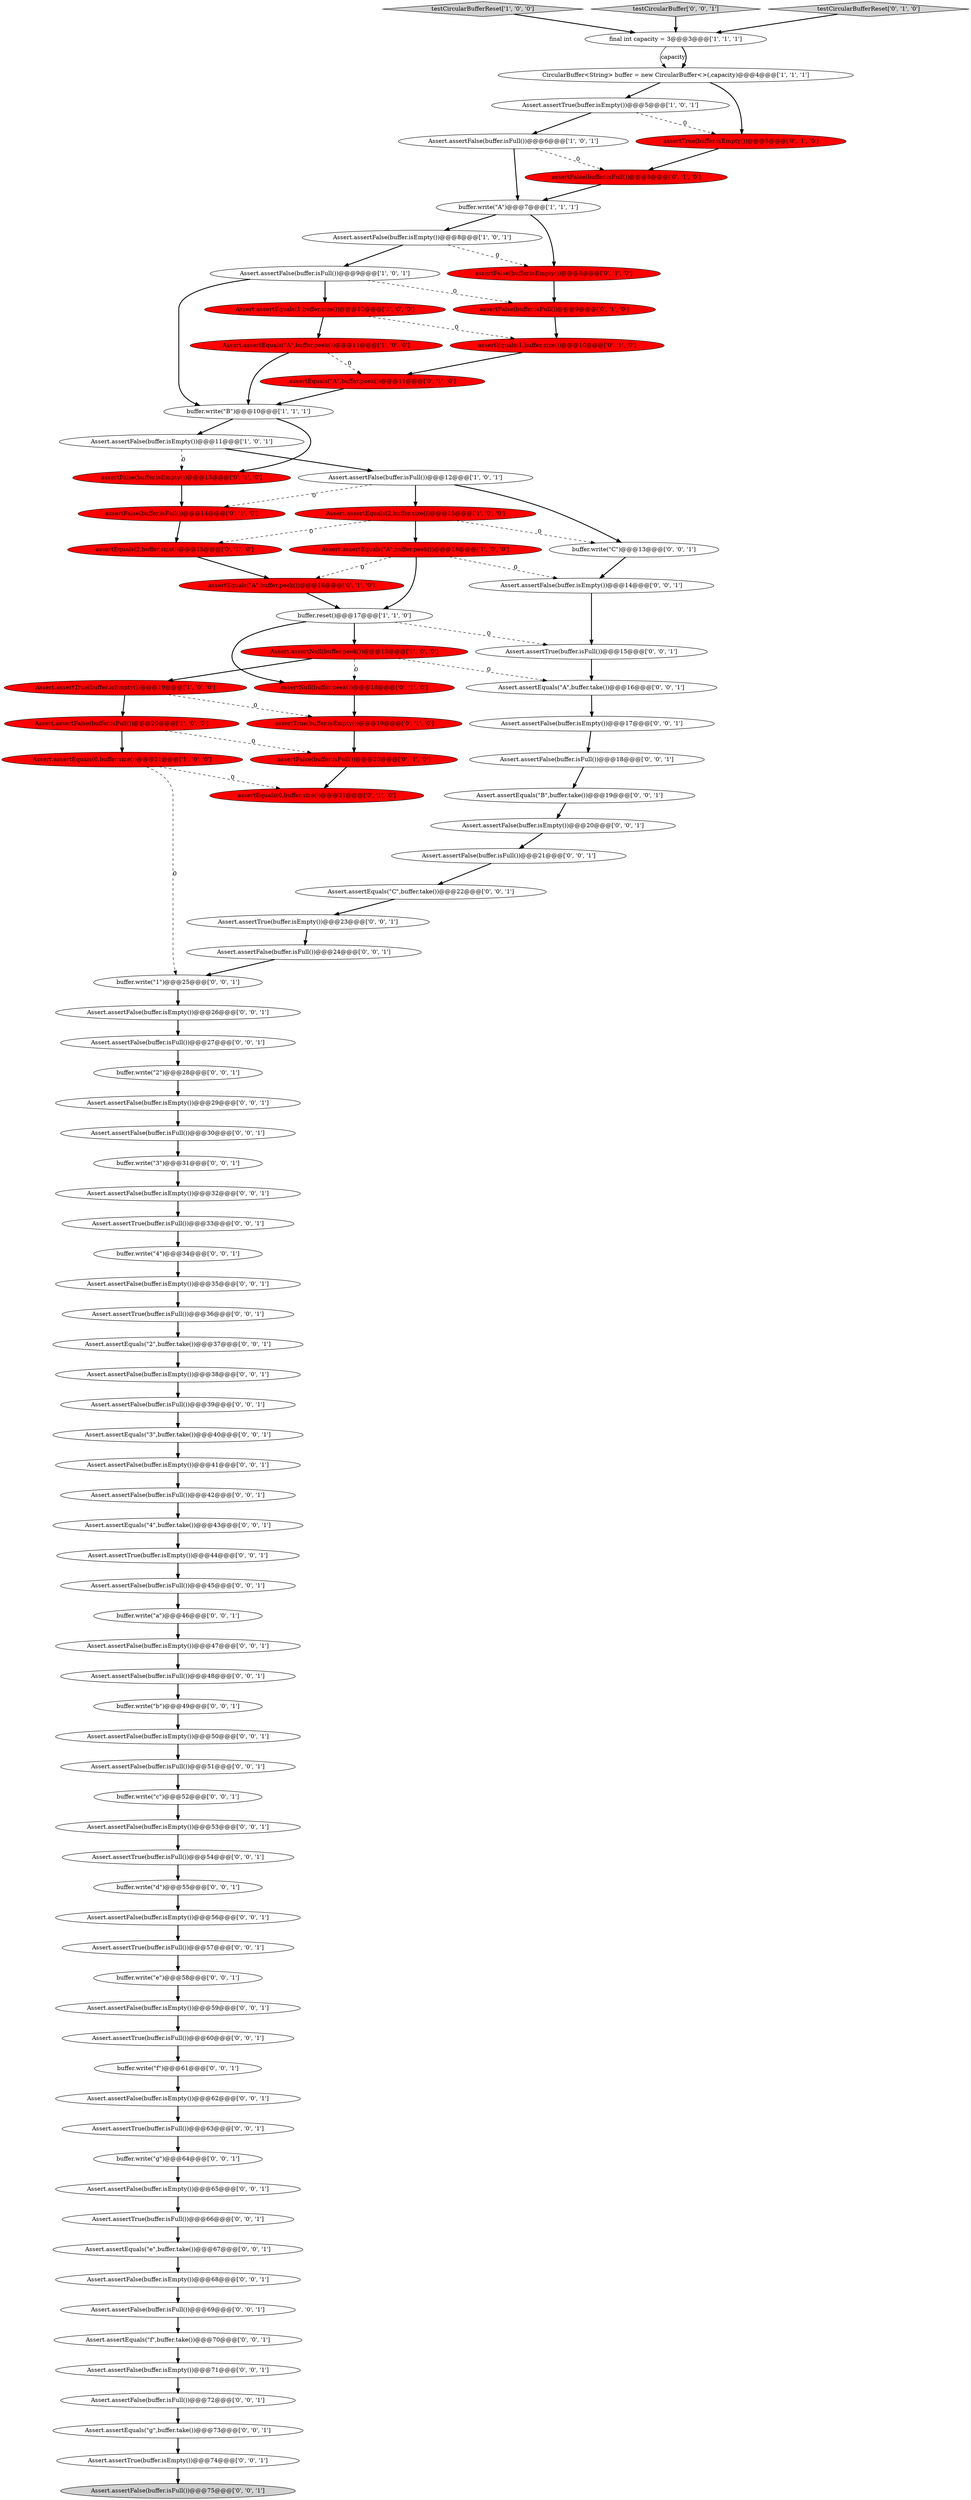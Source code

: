 digraph {
21 [style = filled, label = "assertTrue(buffer.isEmpty())@@@19@@@['0', '1', '0']", fillcolor = red, shape = ellipse image = "AAA1AAABBB2BBB"];
81 [style = filled, label = "Assert.assertFalse(buffer.isEmpty())@@@41@@@['0', '0', '1']", fillcolor = white, shape = ellipse image = "AAA0AAABBB3BBB"];
19 [style = filled, label = "CircularBuffer<String> buffer = new CircularBuffer<>(,capacity)@@@4@@@['1', '1', '1']", fillcolor = white, shape = ellipse image = "AAA0AAABBB1BBB"];
25 [style = filled, label = "assertFalse(buffer.isFull())@@@20@@@['0', '1', '0']", fillcolor = red, shape = ellipse image = "AAA1AAABBB2BBB"];
98 [style = filled, label = "buffer.write(\"b\")@@@49@@@['0', '0', '1']", fillcolor = white, shape = ellipse image = "AAA0AAABBB3BBB"];
55 [style = filled, label = "Assert.assertTrue(buffer.isEmpty())@@@44@@@['0', '0', '1']", fillcolor = white, shape = ellipse image = "AAA0AAABBB3BBB"];
65 [style = filled, label = "Assert.assertFalse(buffer.isEmpty())@@@32@@@['0', '0', '1']", fillcolor = white, shape = ellipse image = "AAA0AAABBB3BBB"];
88 [style = filled, label = "buffer.write(\"g\")@@@64@@@['0', '0', '1']", fillcolor = white, shape = ellipse image = "AAA0AAABBB3BBB"];
9 [style = filled, label = "buffer.reset()@@@17@@@['1', '1', '0']", fillcolor = white, shape = ellipse image = "AAA0AAABBB1BBB"];
91 [style = filled, label = "Assert.assertFalse(buffer.isEmpty())@@@68@@@['0', '0', '1']", fillcolor = white, shape = ellipse image = "AAA0AAABBB3BBB"];
4 [style = filled, label = "testCircularBufferReset['1', '0', '0']", fillcolor = lightgray, shape = diamond image = "AAA0AAABBB1BBB"];
56 [style = filled, label = "Assert.assertTrue(buffer.isEmpty())@@@74@@@['0', '0', '1']", fillcolor = white, shape = ellipse image = "AAA0AAABBB3BBB"];
12 [style = filled, label = "Assert.assertFalse(buffer.isEmpty())@@@11@@@['1', '0', '1']", fillcolor = white, shape = ellipse image = "AAA0AAABBB1BBB"];
92 [style = filled, label = "buffer.write(\"C\")@@@13@@@['0', '0', '1']", fillcolor = white, shape = ellipse image = "AAA0AAABBB3BBB"];
97 [style = filled, label = "Assert.assertEquals(\"A\",buffer.take())@@@16@@@['0', '0', '1']", fillcolor = white, shape = ellipse image = "AAA0AAABBB3BBB"];
76 [style = filled, label = "Assert.assertTrue(buffer.isFull())@@@57@@@['0', '0', '1']", fillcolor = white, shape = ellipse image = "AAA0AAABBB3BBB"];
2 [style = filled, label = "Assert.assertFalse(buffer.isEmpty())@@@8@@@['1', '0', '1']", fillcolor = white, shape = ellipse image = "AAA0AAABBB1BBB"];
50 [style = filled, label = "Assert.assertFalse(buffer.isEmpty())@@@38@@@['0', '0', '1']", fillcolor = white, shape = ellipse image = "AAA0AAABBB3BBB"];
94 [style = filled, label = "Assert.assertFalse(buffer.isEmpty())@@@35@@@['0', '0', '1']", fillcolor = white, shape = ellipse image = "AAA0AAABBB3BBB"];
17 [style = filled, label = "Assert.assertEquals(0,buffer.size())@@@21@@@['1', '0', '0']", fillcolor = red, shape = ellipse image = "AAA1AAABBB1BBB"];
1 [style = filled, label = "Assert.assertNull(buffer.peek())@@@18@@@['1', '0', '0']", fillcolor = red, shape = ellipse image = "AAA1AAABBB1BBB"];
22 [style = filled, label = "assertFalse(buffer.isEmpty())@@@13@@@['0', '1', '0']", fillcolor = red, shape = ellipse image = "AAA1AAABBB2BBB"];
24 [style = filled, label = "assertTrue(buffer.isEmpty())@@@5@@@['0', '1', '0']", fillcolor = red, shape = ellipse image = "AAA1AAABBB2BBB"];
36 [style = filled, label = "Assert.assertFalse(buffer.isFull())@@@69@@@['0', '0', '1']", fillcolor = white, shape = ellipse image = "AAA0AAABBB3BBB"];
95 [style = filled, label = "Assert.assertEquals(\"2\",buffer.take())@@@37@@@['0', '0', '1']", fillcolor = white, shape = ellipse image = "AAA0AAABBB3BBB"];
46 [style = filled, label = "Assert.assertFalse(buffer.isEmpty())@@@47@@@['0', '0', '1']", fillcolor = white, shape = ellipse image = "AAA0AAABBB3BBB"];
5 [style = filled, label = "Assert.assertTrue(buffer.isEmpty())@@@5@@@['1', '0', '1']", fillcolor = white, shape = ellipse image = "AAA0AAABBB1BBB"];
29 [style = filled, label = "assertFalse(buffer.isEmpty())@@@8@@@['0', '1', '0']", fillcolor = red, shape = ellipse image = "AAA1AAABBB2BBB"];
43 [style = filled, label = "Assert.assertFalse(buffer.isEmpty())@@@56@@@['0', '0', '1']", fillcolor = white, shape = ellipse image = "AAA0AAABBB3BBB"];
96 [style = filled, label = "buffer.write(\"f\")@@@61@@@['0', '0', '1']", fillcolor = white, shape = ellipse image = "AAA0AAABBB3BBB"];
44 [style = filled, label = "Assert.assertFalse(buffer.isFull())@@@24@@@['0', '0', '1']", fillcolor = white, shape = ellipse image = "AAA0AAABBB3BBB"];
61 [style = filled, label = "Assert.assertFalse(buffer.isEmpty())@@@17@@@['0', '0', '1']", fillcolor = white, shape = ellipse image = "AAA0AAABBB3BBB"];
73 [style = filled, label = "Assert.assertEquals(\"e\",buffer.take())@@@67@@@['0', '0', '1']", fillcolor = white, shape = ellipse image = "AAA0AAABBB3BBB"];
48 [style = filled, label = "buffer.write(\"3\")@@@31@@@['0', '0', '1']", fillcolor = white, shape = ellipse image = "AAA0AAABBB3BBB"];
28 [style = filled, label = "assertEquals(\"A\",buffer.peek())@@@16@@@['0', '1', '0']", fillcolor = red, shape = ellipse image = "AAA1AAABBB2BBB"];
69 [style = filled, label = "Assert.assertTrue(buffer.isFull())@@@36@@@['0', '0', '1']", fillcolor = white, shape = ellipse image = "AAA0AAABBB3BBB"];
18 [style = filled, label = "Assert.assertFalse(buffer.isFull())@@@20@@@['1', '0', '0']", fillcolor = red, shape = ellipse image = "AAA1AAABBB1BBB"];
59 [style = filled, label = "Assert.assertFalse(buffer.isFull())@@@45@@@['0', '0', '1']", fillcolor = white, shape = ellipse image = "AAA0AAABBB3BBB"];
49 [style = filled, label = "Assert.assertFalse(buffer.isEmpty())@@@50@@@['0', '0', '1']", fillcolor = white, shape = ellipse image = "AAA0AAABBB3BBB"];
20 [style = filled, label = "assertEquals(1,buffer.size())@@@10@@@['0', '1', '0']", fillcolor = red, shape = ellipse image = "AAA1AAABBB2BBB"];
74 [style = filled, label = "Assert.assertFalse(buffer.isEmpty())@@@26@@@['0', '0', '1']", fillcolor = white, shape = ellipse image = "AAA0AAABBB3BBB"];
7 [style = filled, label = "Assert.assertEquals(2,buffer.size())@@@15@@@['1', '0', '0']", fillcolor = red, shape = ellipse image = "AAA1AAABBB1BBB"];
26 [style = filled, label = "assertEquals(0,buffer.size())@@@21@@@['0', '1', '0']", fillcolor = red, shape = ellipse image = "AAA1AAABBB2BBB"];
57 [style = filled, label = "testCircularBuffer['0', '0', '1']", fillcolor = lightgray, shape = diamond image = "AAA0AAABBB3BBB"];
85 [style = filled, label = "Assert.assertEquals(\"B\",buffer.take())@@@19@@@['0', '0', '1']", fillcolor = white, shape = ellipse image = "AAA0AAABBB3BBB"];
62 [style = filled, label = "Assert.assertFalse(buffer.isFull())@@@42@@@['0', '0', '1']", fillcolor = white, shape = ellipse image = "AAA0AAABBB3BBB"];
32 [style = filled, label = "assertEquals(\"A\",buffer.peek())@@@11@@@['0', '1', '0']", fillcolor = red, shape = ellipse image = "AAA1AAABBB2BBB"];
75 [style = filled, label = "Assert.assertFalse(buffer.isEmpty())@@@62@@@['0', '0', '1']", fillcolor = white, shape = ellipse image = "AAA0AAABBB3BBB"];
31 [style = filled, label = "assertNull(buffer.peek())@@@18@@@['0', '1', '0']", fillcolor = red, shape = ellipse image = "AAA1AAABBB2BBB"];
8 [style = filled, label = "Assert.assertFalse(buffer.isFull())@@@6@@@['1', '0', '1']", fillcolor = white, shape = ellipse image = "AAA0AAABBB1BBB"];
41 [style = filled, label = "Assert.assertTrue(buffer.isFull())@@@33@@@['0', '0', '1']", fillcolor = white, shape = ellipse image = "AAA0AAABBB3BBB"];
51 [style = filled, label = "Assert.assertEquals(\"f\",buffer.take())@@@70@@@['0', '0', '1']", fillcolor = white, shape = ellipse image = "AAA0AAABBB3BBB"];
45 [style = filled, label = "Assert.assertFalse(buffer.isEmpty())@@@14@@@['0', '0', '1']", fillcolor = white, shape = ellipse image = "AAA0AAABBB3BBB"];
54 [style = filled, label = "Assert.assertTrue(buffer.isFull())@@@60@@@['0', '0', '1']", fillcolor = white, shape = ellipse image = "AAA0AAABBB3BBB"];
64 [style = filled, label = "Assert.assertTrue(buffer.isFull())@@@15@@@['0', '0', '1']", fillcolor = white, shape = ellipse image = "AAA0AAABBB3BBB"];
37 [style = filled, label = "Assert.assertFalse(buffer.isFull())@@@75@@@['0', '0', '1']", fillcolor = lightgray, shape = ellipse image = "AAA0AAABBB3BBB"];
42 [style = filled, label = "buffer.write(\"e\")@@@58@@@['0', '0', '1']", fillcolor = white, shape = ellipse image = "AAA0AAABBB3BBB"];
39 [style = filled, label = "Assert.assertFalse(buffer.isEmpty())@@@29@@@['0', '0', '1']", fillcolor = white, shape = ellipse image = "AAA0AAABBB3BBB"];
82 [style = filled, label = "Assert.assertTrue(buffer.isEmpty())@@@23@@@['0', '0', '1']", fillcolor = white, shape = ellipse image = "AAA0AAABBB3BBB"];
89 [style = filled, label = "Assert.assertTrue(buffer.isFull())@@@66@@@['0', '0', '1']", fillcolor = white, shape = ellipse image = "AAA0AAABBB3BBB"];
87 [style = filled, label = "Assert.assertFalse(buffer.isFull())@@@21@@@['0', '0', '1']", fillcolor = white, shape = ellipse image = "AAA0AAABBB3BBB"];
78 [style = filled, label = "Assert.assertFalse(buffer.isFull())@@@27@@@['0', '0', '1']", fillcolor = white, shape = ellipse image = "AAA0AAABBB3BBB"];
6 [style = filled, label = "final int capacity = 3@@@3@@@['1', '1', '1']", fillcolor = white, shape = ellipse image = "AAA0AAABBB1BBB"];
52 [style = filled, label = "Assert.assertFalse(buffer.isFull())@@@39@@@['0', '0', '1']", fillcolor = white, shape = ellipse image = "AAA0AAABBB3BBB"];
90 [style = filled, label = "Assert.assertFalse(buffer.isEmpty())@@@53@@@['0', '0', '1']", fillcolor = white, shape = ellipse image = "AAA0AAABBB3BBB"];
38 [style = filled, label = "Assert.assertFalse(buffer.isEmpty())@@@71@@@['0', '0', '1']", fillcolor = white, shape = ellipse image = "AAA0AAABBB3BBB"];
70 [style = filled, label = "buffer.write(\"d\")@@@55@@@['0', '0', '1']", fillcolor = white, shape = ellipse image = "AAA0AAABBB3BBB"];
86 [style = filled, label = "Assert.assertFalse(buffer.isFull())@@@48@@@['0', '0', '1']", fillcolor = white, shape = ellipse image = "AAA0AAABBB3BBB"];
14 [style = filled, label = "Assert.assertEquals(\"A\",buffer.peek())@@@16@@@['1', '0', '0']", fillcolor = red, shape = ellipse image = "AAA1AAABBB1BBB"];
63 [style = filled, label = "Assert.assertEquals(\"C\",buffer.take())@@@22@@@['0', '0', '1']", fillcolor = white, shape = ellipse image = "AAA0AAABBB3BBB"];
77 [style = filled, label = "Assert.assertFalse(buffer.isFull())@@@18@@@['0', '0', '1']", fillcolor = white, shape = ellipse image = "AAA0AAABBB3BBB"];
35 [style = filled, label = "buffer.write(\"c\")@@@52@@@['0', '0', '1']", fillcolor = white, shape = ellipse image = "AAA0AAABBB3BBB"];
80 [style = filled, label = "Assert.assertEquals(\"g\",buffer.take())@@@73@@@['0', '0', '1']", fillcolor = white, shape = ellipse image = "AAA0AAABBB3BBB"];
13 [style = filled, label = "Assert.assertFalse(buffer.isFull())@@@12@@@['1', '0', '1']", fillcolor = white, shape = ellipse image = "AAA0AAABBB1BBB"];
10 [style = filled, label = "buffer.write(\"A\")@@@7@@@['1', '1', '1']", fillcolor = white, shape = ellipse image = "AAA0AAABBB1BBB"];
68 [style = filled, label = "buffer.write(\"1\")@@@25@@@['0', '0', '1']", fillcolor = white, shape = ellipse image = "AAA0AAABBB3BBB"];
30 [style = filled, label = "assertEquals(2,buffer.size())@@@15@@@['0', '1', '0']", fillcolor = red, shape = ellipse image = "AAA1AAABBB2BBB"];
83 [style = filled, label = "Assert.assertTrue(buffer.isFull())@@@54@@@['0', '0', '1']", fillcolor = white, shape = ellipse image = "AAA0AAABBB3BBB"];
47 [style = filled, label = "buffer.write(\"2\")@@@28@@@['0', '0', '1']", fillcolor = white, shape = ellipse image = "AAA0AAABBB3BBB"];
27 [style = filled, label = "assertFalse(buffer.isFull())@@@6@@@['0', '1', '0']", fillcolor = red, shape = ellipse image = "AAA1AAABBB2BBB"];
84 [style = filled, label = "Assert.assertEquals(\"4\",buffer.take())@@@43@@@['0', '0', '1']", fillcolor = white, shape = ellipse image = "AAA0AAABBB3BBB"];
71 [style = filled, label = "Assert.assertEquals(\"3\",buffer.take())@@@40@@@['0', '0', '1']", fillcolor = white, shape = ellipse image = "AAA0AAABBB3BBB"];
93 [style = filled, label = "buffer.write(\"4\")@@@34@@@['0', '0', '1']", fillcolor = white, shape = ellipse image = "AAA0AAABBB3BBB"];
40 [style = filled, label = "Assert.assertFalse(buffer.isFull())@@@30@@@['0', '0', '1']", fillcolor = white, shape = ellipse image = "AAA0AAABBB3BBB"];
66 [style = filled, label = "Assert.assertFalse(buffer.isFull())@@@72@@@['0', '0', '1']", fillcolor = white, shape = ellipse image = "AAA0AAABBB3BBB"];
15 [style = filled, label = "Assert.assertEquals(\"A\",buffer.peek())@@@11@@@['1', '0', '0']", fillcolor = red, shape = ellipse image = "AAA1AAABBB1BBB"];
16 [style = filled, label = "Assert.assertEquals(1,buffer.size())@@@10@@@['1', '0', '0']", fillcolor = red, shape = ellipse image = "AAA1AAABBB1BBB"];
72 [style = filled, label = "Assert.assertFalse(buffer.isFull())@@@51@@@['0', '0', '1']", fillcolor = white, shape = ellipse image = "AAA0AAABBB3BBB"];
33 [style = filled, label = "assertFalse(buffer.isFull())@@@9@@@['0', '1', '0']", fillcolor = red, shape = ellipse image = "AAA1AAABBB2BBB"];
34 [style = filled, label = "assertFalse(buffer.isFull())@@@14@@@['0', '1', '0']", fillcolor = red, shape = ellipse image = "AAA1AAABBB2BBB"];
58 [style = filled, label = "Assert.assertTrue(buffer.isFull())@@@63@@@['0', '0', '1']", fillcolor = white, shape = ellipse image = "AAA0AAABBB3BBB"];
3 [style = filled, label = "Assert.assertFalse(buffer.isFull())@@@9@@@['1', '0', '1']", fillcolor = white, shape = ellipse image = "AAA0AAABBB1BBB"];
53 [style = filled, label = "Assert.assertFalse(buffer.isEmpty())@@@59@@@['0', '0', '1']", fillcolor = white, shape = ellipse image = "AAA0AAABBB3BBB"];
67 [style = filled, label = "buffer.write(\"a\")@@@46@@@['0', '0', '1']", fillcolor = white, shape = ellipse image = "AAA0AAABBB3BBB"];
60 [style = filled, label = "Assert.assertFalse(buffer.isEmpty())@@@20@@@['0', '0', '1']", fillcolor = white, shape = ellipse image = "AAA0AAABBB3BBB"];
79 [style = filled, label = "Assert.assertFalse(buffer.isEmpty())@@@65@@@['0', '0', '1']", fillcolor = white, shape = ellipse image = "AAA0AAABBB3BBB"];
0 [style = filled, label = "buffer.write(\"B\")@@@10@@@['1', '1', '1']", fillcolor = white, shape = ellipse image = "AAA0AAABBB1BBB"];
23 [style = filled, label = "testCircularBufferReset['0', '1', '0']", fillcolor = lightgray, shape = diamond image = "AAA0AAABBB2BBB"];
11 [style = filled, label = "Assert.assertTrue(buffer.isEmpty())@@@19@@@['1', '0', '0']", fillcolor = red, shape = ellipse image = "AAA1AAABBB1BBB"];
76->42 [style = bold, label=""];
8->10 [style = bold, label=""];
90->83 [style = bold, label=""];
52->71 [style = bold, label=""];
13->92 [style = bold, label=""];
32->0 [style = bold, label=""];
5->24 [style = dashed, label="0"];
28->9 [style = bold, label=""];
31->21 [style = bold, label=""];
6->19 [style = solid, label="capacity"];
3->16 [style = bold, label=""];
53->54 [style = bold, label=""];
9->64 [style = dashed, label="0"];
19->24 [style = bold, label=""];
7->14 [style = bold, label=""];
19->5 [style = bold, label=""];
54->96 [style = bold, label=""];
70->43 [style = bold, label=""];
30->28 [style = bold, label=""];
93->94 [style = bold, label=""];
15->0 [style = bold, label=""];
79->89 [style = bold, label=""];
68->74 [style = bold, label=""];
66->80 [style = bold, label=""];
1->97 [style = dashed, label="0"];
14->9 [style = bold, label=""];
45->64 [style = bold, label=""];
59->67 [style = bold, label=""];
24->27 [style = bold, label=""];
18->25 [style = dashed, label="0"];
89->73 [style = bold, label=""];
91->36 [style = bold, label=""];
11->21 [style = dashed, label="0"];
17->68 [style = dashed, label="0"];
96->75 [style = bold, label=""];
72->35 [style = bold, label=""];
74->78 [style = bold, label=""];
55->59 [style = bold, label=""];
3->33 [style = dashed, label="0"];
1->31 [style = dashed, label="0"];
47->39 [style = bold, label=""];
21->25 [style = bold, label=""];
11->18 [style = bold, label=""];
3->0 [style = bold, label=""];
1->11 [style = bold, label=""];
87->63 [style = bold, label=""];
85->60 [style = bold, label=""];
44->68 [style = bold, label=""];
25->26 [style = bold, label=""];
57->6 [style = bold, label=""];
80->56 [style = bold, label=""];
10->2 [style = bold, label=""];
9->1 [style = bold, label=""];
81->62 [style = bold, label=""];
92->45 [style = bold, label=""];
94->69 [style = bold, label=""];
98->49 [style = bold, label=""];
84->55 [style = bold, label=""];
36->51 [style = bold, label=""];
88->79 [style = bold, label=""];
71->81 [style = bold, label=""];
14->28 [style = dashed, label="0"];
9->31 [style = bold, label=""];
0->12 [style = bold, label=""];
2->3 [style = bold, label=""];
65->41 [style = bold, label=""];
56->37 [style = bold, label=""];
15->32 [style = dashed, label="0"];
43->76 [style = bold, label=""];
35->90 [style = bold, label=""];
83->70 [style = bold, label=""];
12->13 [style = bold, label=""];
62->84 [style = bold, label=""];
38->66 [style = bold, label=""];
39->40 [style = bold, label=""];
2->29 [style = dashed, label="0"];
23->6 [style = bold, label=""];
27->10 [style = bold, label=""];
73->91 [style = bold, label=""];
12->22 [style = dashed, label="0"];
14->45 [style = dashed, label="0"];
77->85 [style = bold, label=""];
86->98 [style = bold, label=""];
13->34 [style = dashed, label="0"];
95->50 [style = bold, label=""];
16->20 [style = dashed, label="0"];
16->15 [style = bold, label=""];
5->8 [style = bold, label=""];
63->82 [style = bold, label=""];
58->88 [style = bold, label=""];
33->20 [style = bold, label=""];
40->48 [style = bold, label=""];
4->6 [style = bold, label=""];
67->46 [style = bold, label=""];
18->17 [style = bold, label=""];
20->32 [style = bold, label=""];
6->19 [style = bold, label=""];
34->30 [style = bold, label=""];
50->52 [style = bold, label=""];
60->87 [style = bold, label=""];
64->97 [style = bold, label=""];
75->58 [style = bold, label=""];
61->77 [style = bold, label=""];
78->47 [style = bold, label=""];
29->33 [style = bold, label=""];
41->93 [style = bold, label=""];
7->92 [style = dashed, label="0"];
51->38 [style = bold, label=""];
10->29 [style = bold, label=""];
69->95 [style = bold, label=""];
13->7 [style = bold, label=""];
0->22 [style = bold, label=""];
22->34 [style = bold, label=""];
7->30 [style = dashed, label="0"];
8->27 [style = dashed, label="0"];
17->26 [style = dashed, label="0"];
48->65 [style = bold, label=""];
46->86 [style = bold, label=""];
97->61 [style = bold, label=""];
42->53 [style = bold, label=""];
82->44 [style = bold, label=""];
49->72 [style = bold, label=""];
}
